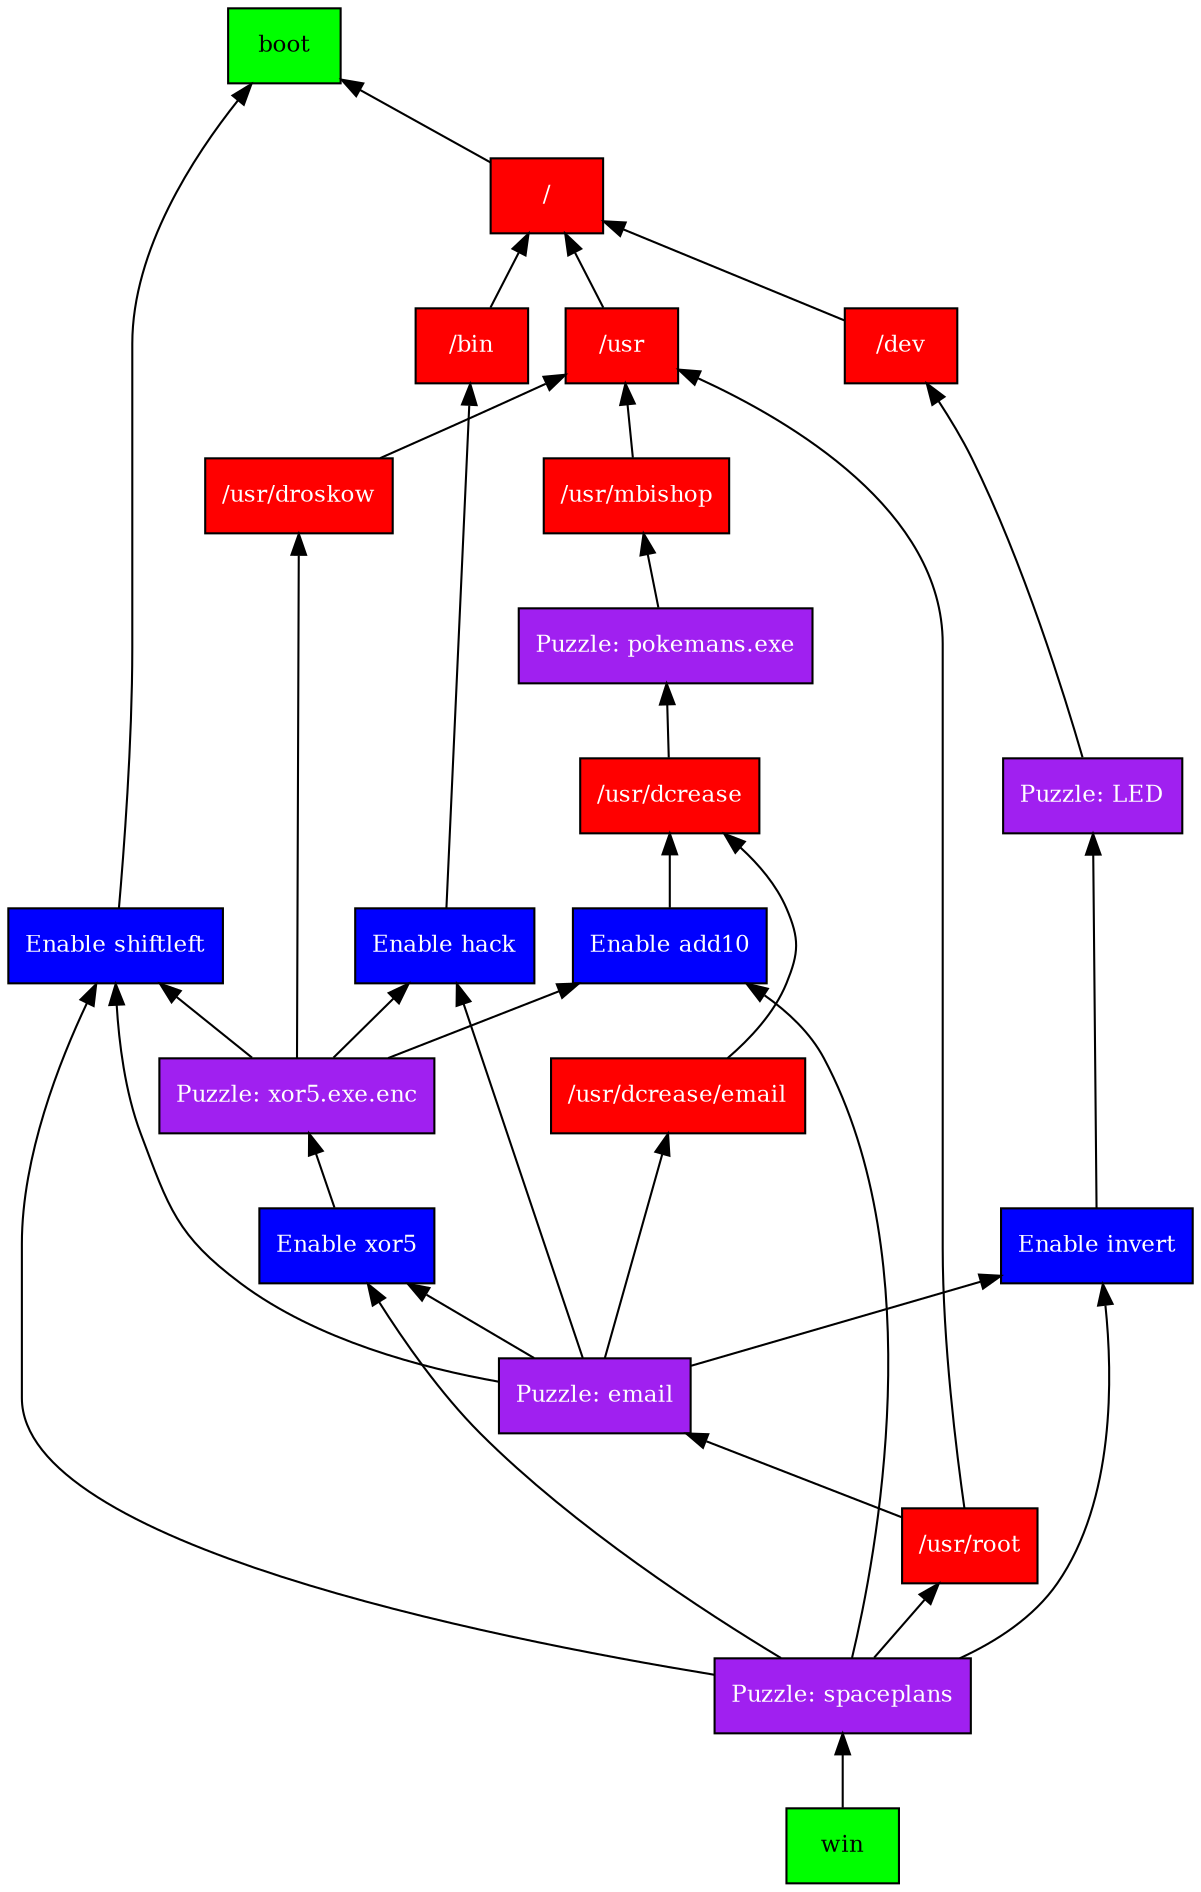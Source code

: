 digraph {
  node [shape=box, fontsize=11, fillcolor=white, style=filled]
  graph [dpi = 100]
  rankdir=BT

  enable_left [label="Enable shiftleft", fillcolor=blue, fontcolor=white]
  enable_xor5 [label="Enable xor5", fillcolor=blue, fontcolor=white]
  enable_hack [label="Enable hack", fillcolor=blue, fontcolor=white]
  enable_invert [label="Enable invert", fillcolor=blue, fontcolor=white]
  enable_add10 [label="Enable add10", fillcolor=blue, fontcolor=white]


  puzzle_led [label="Puzzle: LED", fillcolor=purple, fontcolor=white]
  puzzle_pokemans [label="Puzzle: pokemans.exe", fillcolor=purple, fontcolor=white]
  puzzle_xor5 [label="Puzzle: xor5.exe.enc", fillcolor=purple, fontcolor=white]
  puzzle_email [label="Puzzle: email", fillcolor=purple, fontcolor=white]
  puzzle_spaceplans [label="Puzzle: spaceplans", fillcolor=purple, fontcolor=white]

  boot [fillcolor=green]
  root [label="/", fillcolor=red, fontcolor=white]
  win [fillcolor=green]

  usr [label="/usr", fillcolor=red, fontcolor=white]
  dev [label="/dev", fillcolor=red, fontcolor=white]
  bin [label="/bin", fillcolor=red, fontcolor=white]
  {rank=same; usr; dev; bin}

  usr_root [label="/usr/root", fillcolor=red, fontcolor=white]
  usr_mbishop [label="/usr/mbishop", fillcolor=red, fontcolor=white]
  usr_dcrease [label="/usr/dcrease", fillcolor=red, fontcolor=white]
  usr_dcrease_email [label="/usr/dcrease/email", fillcolor=red, fontcolor=white]
  usr_droskow [label="/usr/droskow", fillcolor=red, fontcolor=white]
  {rank=same; usr_mbishop; usr_droskow}

  root -> boot
  enable_left -> boot

  dev -> root
  bin -> root
  usr -> root

  usr_mbishop -> usr
  usr_dcrease -> puzzle_pokemans
  usr_dcrease_email -> usr_dcrease
  usr_droskow -> usr

  usr_root -> puzzle_email
  usr_root -> usr

  enable_hack -> bin

  puzzle_led -> dev

  puzzle_pokemans -> usr_mbishop

  puzzle_xor5 -> enable_hack
  puzzle_xor5 -> enable_left
  puzzle_xor5 -> enable_add10
  puzzle_xor5 -> usr_droskow

  enable_xor5 -> puzzle_xor5

  puzzle_email -> enable_hack
  puzzle_email -> enable_xor5
  puzzle_email -> enable_invert
  puzzle_email -> enable_left
  puzzle_email -> usr_dcrease_email

  puzzle_spaceplans -> enable_left
  puzzle_spaceplans -> enable_xor5
  puzzle_spaceplans -> enable_invert
  puzzle_spaceplans -> enable_add10
  puzzle_spaceplans -> usr_root

  enable_invert -> puzzle_led
  enable_add10 -> usr_dcrease

  win -> puzzle_spaceplans
}
